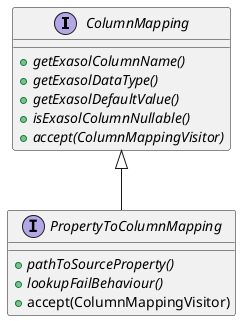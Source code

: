 @startuml

interface ColumnMapping{
+{abstract} getExasolColumnName()
+{abstract} getExasolDataType()
+{abstract} getExasolDefaultValue()
+{abstract} isExasolColumnNullable()
+{abstract} accept(ColumnMappingVisitor)
}


interface PropertyToColumnMapping{
+{abstract} pathToSourceProperty()
+{abstract} lookupFailBehaviour()
+accept(ColumnMappingVisitor)
}

ColumnMapping <|-- PropertyToColumnMapping
@enduml
